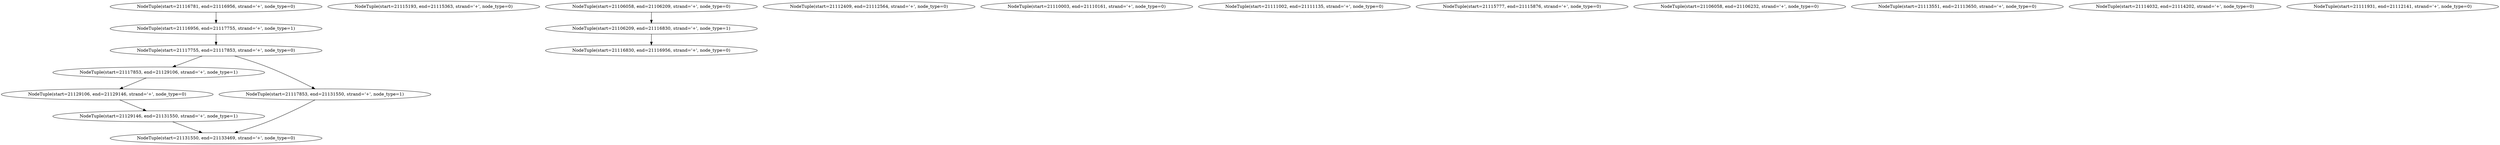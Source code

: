 strict digraph G {
"NodeTuple(start=21129106, end=21129146, strand='+', node_type=0)" [scores="[14.331735572611999]"];
"NodeTuple(start=21115193, end=21115363, strand='+', node_type=0)" [scores="[14.138142959808]"];
"NodeTuple(start=21106058, end=21106209, strand='+', node_type=0)" [scores="[36.744578849550102]"];
"NodeTuple(start=21117853, end=21129106, strand='+', node_type=1)" [scores="[695.80576205031252]"];
"NodeTuple(start=21129146, end=21131550, strand='+', node_type=1)" [scores="[695.80576205031252]"];
"NodeTuple(start=21116830, end=21116956, strand='+', node_type=0)" [scores="[107.71162004009531, 5.8401979628423994]"];
"NodeTuple(start=21112409, end=21112564, strand='+', node_type=0)" [scores="[12.212203980760499]"];
"NodeTuple(start=21110003, end=21110161, strand='+', node_type=0)" [scores="[19.710234596908798]"];
"NodeTuple(start=21111002, end=21111135, strand='+', node_type=0)" [scores="[11.377046805299001]"];
"NodeTuple(start=21131550, end=21133469, strand='+', node_type=0)" [scores="[705.03420227353354, 462.06170742262998, 568.6459140277716, 645.28639415685529]"];
"NodeTuple(start=21117755, end=21117853, strand='+', node_type=0)" [scores="[28.4020807218972, 36.004873279211196, 23.832656488114601, 28.4020807218972, 36.187632320845296]"];
"NodeTuple(start=21106209, end=21116830, strand='+', node_type=1)" [scores="[42.584776812392498]"];
"NodeTuple(start=21116956, end=21117755, strand='+', node_type=1)" [scores="[805.33349212276482, 491.00136172962635]"];
"NodeTuple(start=21115777, end=21115876, strand='+', node_type=0)" [scores="[148.20100443748711]"];
"NodeTuple(start=21106058, end=21106232, strand='+', node_type=0)" [scores="[47.86382939696, 209.06505330934621, 148.38611777946599]"];
"NodeTuple(start=21113551, end=21113650, strand='+', node_type=0)" [scores="[148.20100443748711]"];
"NodeTuple(start=21116781, end=21116956, strand='+', node_type=0)" [scores="[107.71162004009531, 5.1069978188817, 64.29441657001999]"];
"NodeTuple(start=21114032, end=21114202, strand='+', node_type=0)" [scores="[74.225250538975004]"];
"NodeTuple(start=21117853, end=21131550, strand='+', node_type=1)" [scores="[805.33349212276482, 491.00136172962635, 597.04799474966876]"];
"NodeTuple(start=21111931, end=21112141, strand='+', node_type=0)" [scores="[19.647860436791998]"];
"NodeTuple(start=21129106, end=21129146, strand='+', node_type=0)" -> "NodeTuple(start=21129146, end=21131550, strand='+', node_type=1)";
"NodeTuple(start=21106058, end=21106209, strand='+', node_type=0)" -> "NodeTuple(start=21106209, end=21116830, strand='+', node_type=1)";
"NodeTuple(start=21117853, end=21129106, strand='+', node_type=1)" -> "NodeTuple(start=21129106, end=21129146, strand='+', node_type=0)";
"NodeTuple(start=21129146, end=21131550, strand='+', node_type=1)" -> "NodeTuple(start=21131550, end=21133469, strand='+', node_type=0)";
"NodeTuple(start=21117755, end=21117853, strand='+', node_type=0)" -> "NodeTuple(start=21117853, end=21129106, strand='+', node_type=1)";
"NodeTuple(start=21117755, end=21117853, strand='+', node_type=0)" -> "NodeTuple(start=21117853, end=21131550, strand='+', node_type=1)";
"NodeTuple(start=21106209, end=21116830, strand='+', node_type=1)" -> "NodeTuple(start=21116830, end=21116956, strand='+', node_type=0)";
"NodeTuple(start=21116956, end=21117755, strand='+', node_type=1)" -> "NodeTuple(start=21117755, end=21117853, strand='+', node_type=0)";
"NodeTuple(start=21116781, end=21116956, strand='+', node_type=0)" -> "NodeTuple(start=21116956, end=21117755, strand='+', node_type=1)";
"NodeTuple(start=21117853, end=21131550, strand='+', node_type=1)" -> "NodeTuple(start=21131550, end=21133469, strand='+', node_type=0)";
}
